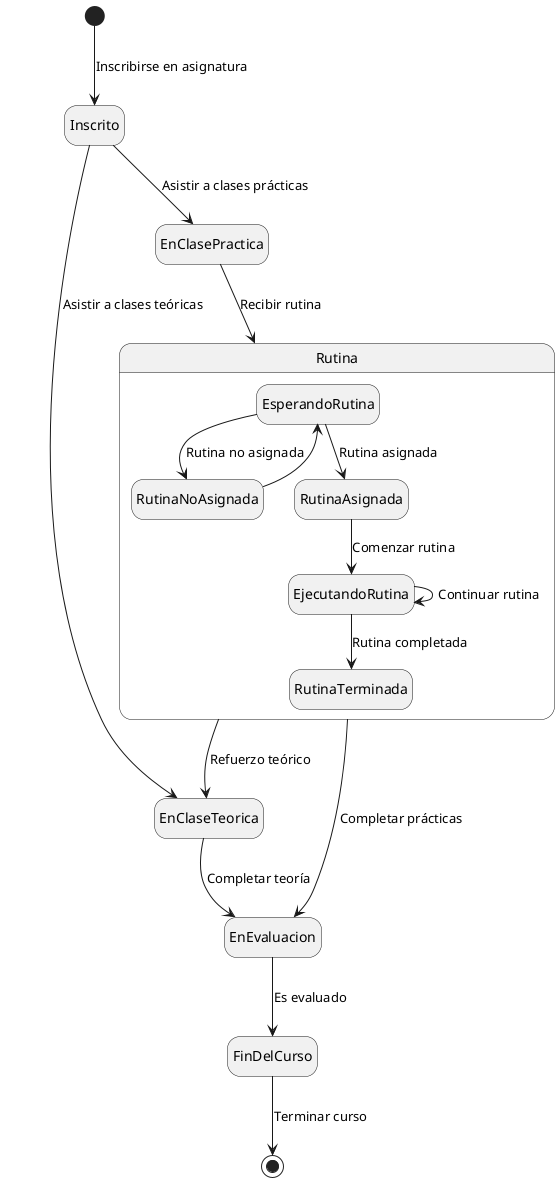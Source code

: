 @startuml
hide empty description

[*] --> Inscrito : Inscribirse en asignatura
Inscrito --> EnClaseTeorica : Asistir a clases teóricas
Inscrito --> EnClasePractica : Asistir a clases prácticas

EnClaseTeorica --> EnEvaluacion : Completar teoría
EnClasePractica --> Rutina : Recibir rutina

state Rutina {
    EsperandoRutina --> RutinaNoAsignada : Rutina no asignada
    EsperandoRutina --> RutinaAsignada : Rutina asignada
    RutinaNoAsignada --> EsperandoRutina
    RutinaAsignada --> EjecutandoRutina : Comenzar rutina
    EjecutandoRutina --> EjecutandoRutina : Continuar rutina
    EjecutandoRutina --> RutinaTerminada : Rutina completada
}

Rutina --> EnEvaluacion : Completar prácticas
Rutina --> EnClaseTeorica : Refuerzo teórico

EnEvaluacion --> FinDelCurso : Es evaluado
FinDelCurso --> [*] : Terminar curso

@enduml

